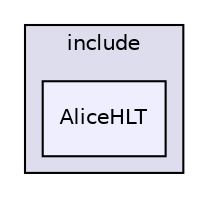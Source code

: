 digraph "/home/travis/build/AliceO2Group/AliceO2/DataFormats/Legacy/HLT/include/AliceHLT" {
  bgcolor=transparent;
  compound=true
  node [ fontsize="10", fontname="Helvetica"];
  edge [ labelfontsize="10", labelfontname="Helvetica"];
  subgraph clusterdir_1b090a8551f4fdcb47d42156d32fc2b8 {
    graph [ bgcolor="#ddddee", pencolor="black", label="include" fontname="Helvetica", fontsize="10", URL="dir_1b090a8551f4fdcb47d42156d32fc2b8.html"]
  dir_a0892ff29b7fb044305583a949835f23 [shape=box, label="AliceHLT", style="filled", fillcolor="#eeeeff", pencolor="black", URL="dir_a0892ff29b7fb044305583a949835f23.html"];
  }
}
